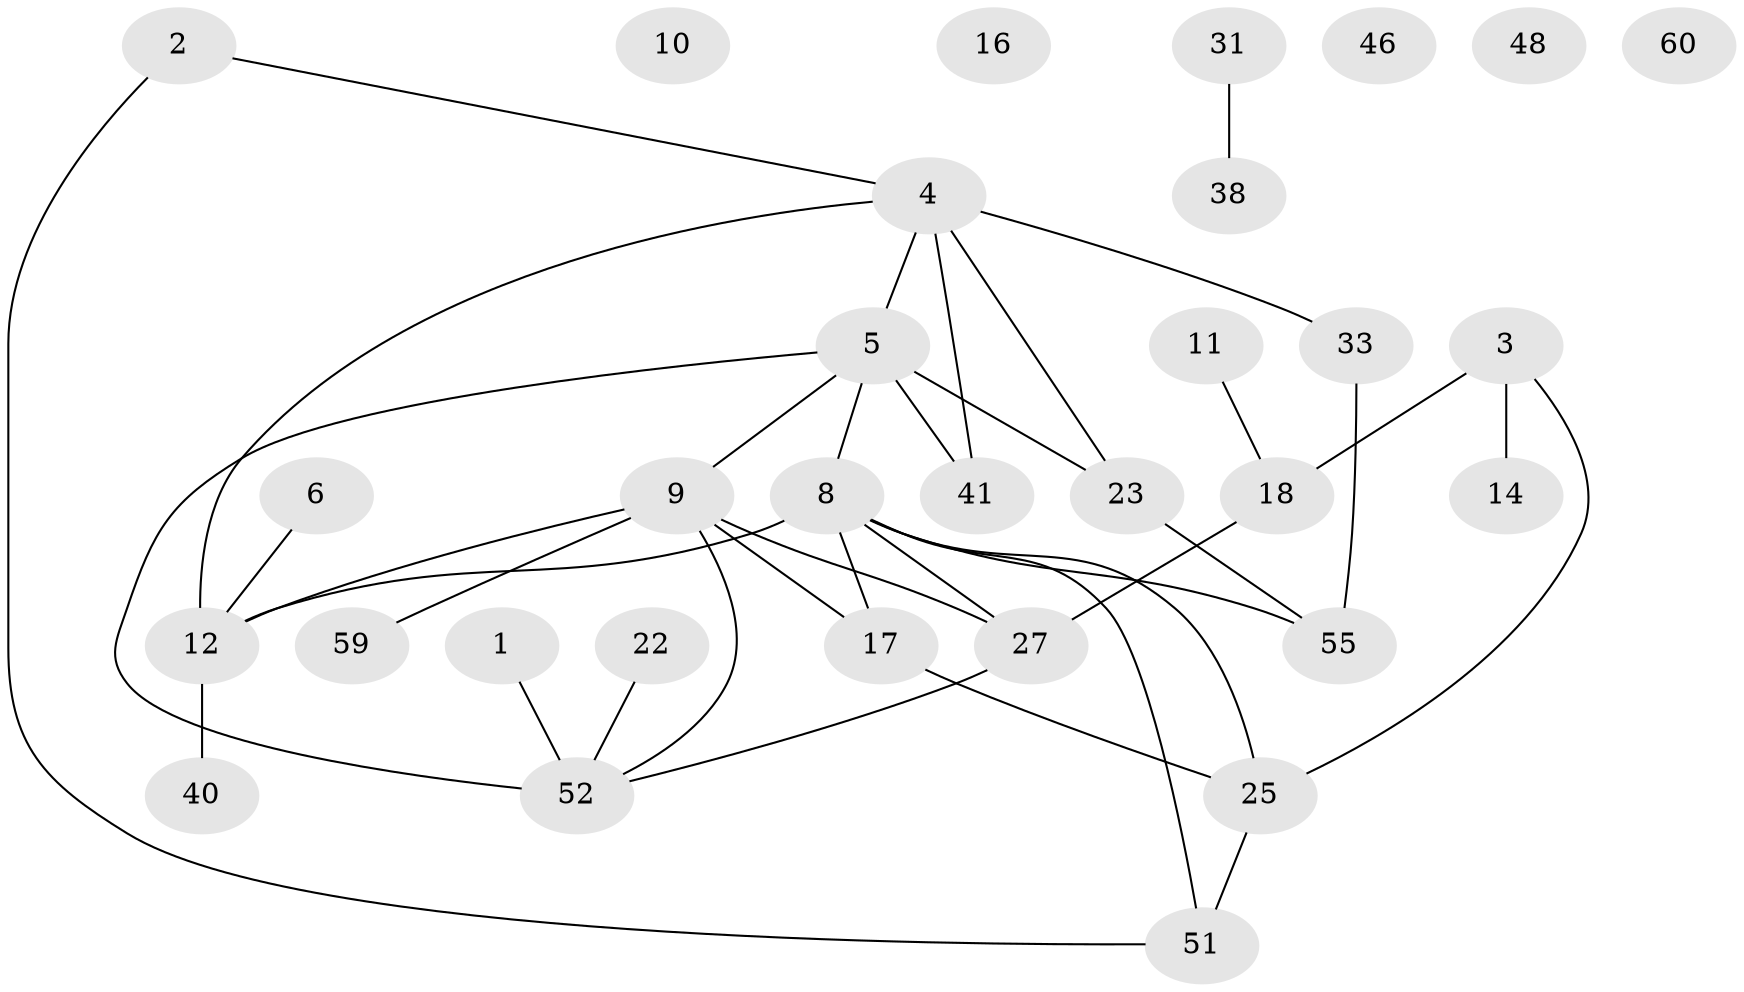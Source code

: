 // original degree distribution, {2: 0.2698412698412698, 1: 0.23809523809523808, 4: 0.1746031746031746, 5: 0.07936507936507936, 3: 0.12698412698412698, 0: 0.07936507936507936, 6: 0.031746031746031744}
// Generated by graph-tools (version 1.1) at 2025/13/03/09/25 04:13:01]
// undirected, 31 vertices, 38 edges
graph export_dot {
graph [start="1"]
  node [color=gray90,style=filled];
  1 [super="+19"];
  2;
  3 [super="+15"];
  4 [super="+36"];
  5 [super="+7+20"];
  6 [super="+37"];
  8 [super="+21+44+47"];
  9 [super="+29"];
  10;
  11 [super="+28"];
  12 [super="+49+13"];
  14;
  16;
  17 [super="+32"];
  18 [super="+30+42"];
  22 [super="+45"];
  23 [super="+24+26"];
  25 [super="+43"];
  27 [super="+34"];
  31;
  33;
  38;
  40;
  41;
  46;
  48;
  51 [super="+53+58"];
  52;
  55;
  59;
  60;
  1 -- 52 [weight=2];
  2 -- 51;
  2 -- 4;
  3 -- 18 [weight=2];
  3 -- 14;
  3 -- 25;
  4 -- 33;
  4 -- 41;
  4 -- 5;
  4 -- 12;
  4 -- 23;
  5 -- 52;
  5 -- 23 [weight=3];
  5 -- 9;
  5 -- 41;
  5 -- 8;
  6 -- 12;
  8 -- 17;
  8 -- 12 [weight=2];
  8 -- 55 [weight=2];
  8 -- 51;
  8 -- 27;
  8 -- 25;
  9 -- 52;
  9 -- 59;
  9 -- 17;
  9 -- 27;
  9 -- 12;
  11 -- 18;
  12 -- 40;
  17 -- 25;
  18 -- 27;
  22 -- 52;
  23 -- 55;
  25 -- 51 [weight=2];
  27 -- 52;
  31 -- 38;
  33 -- 55;
}
